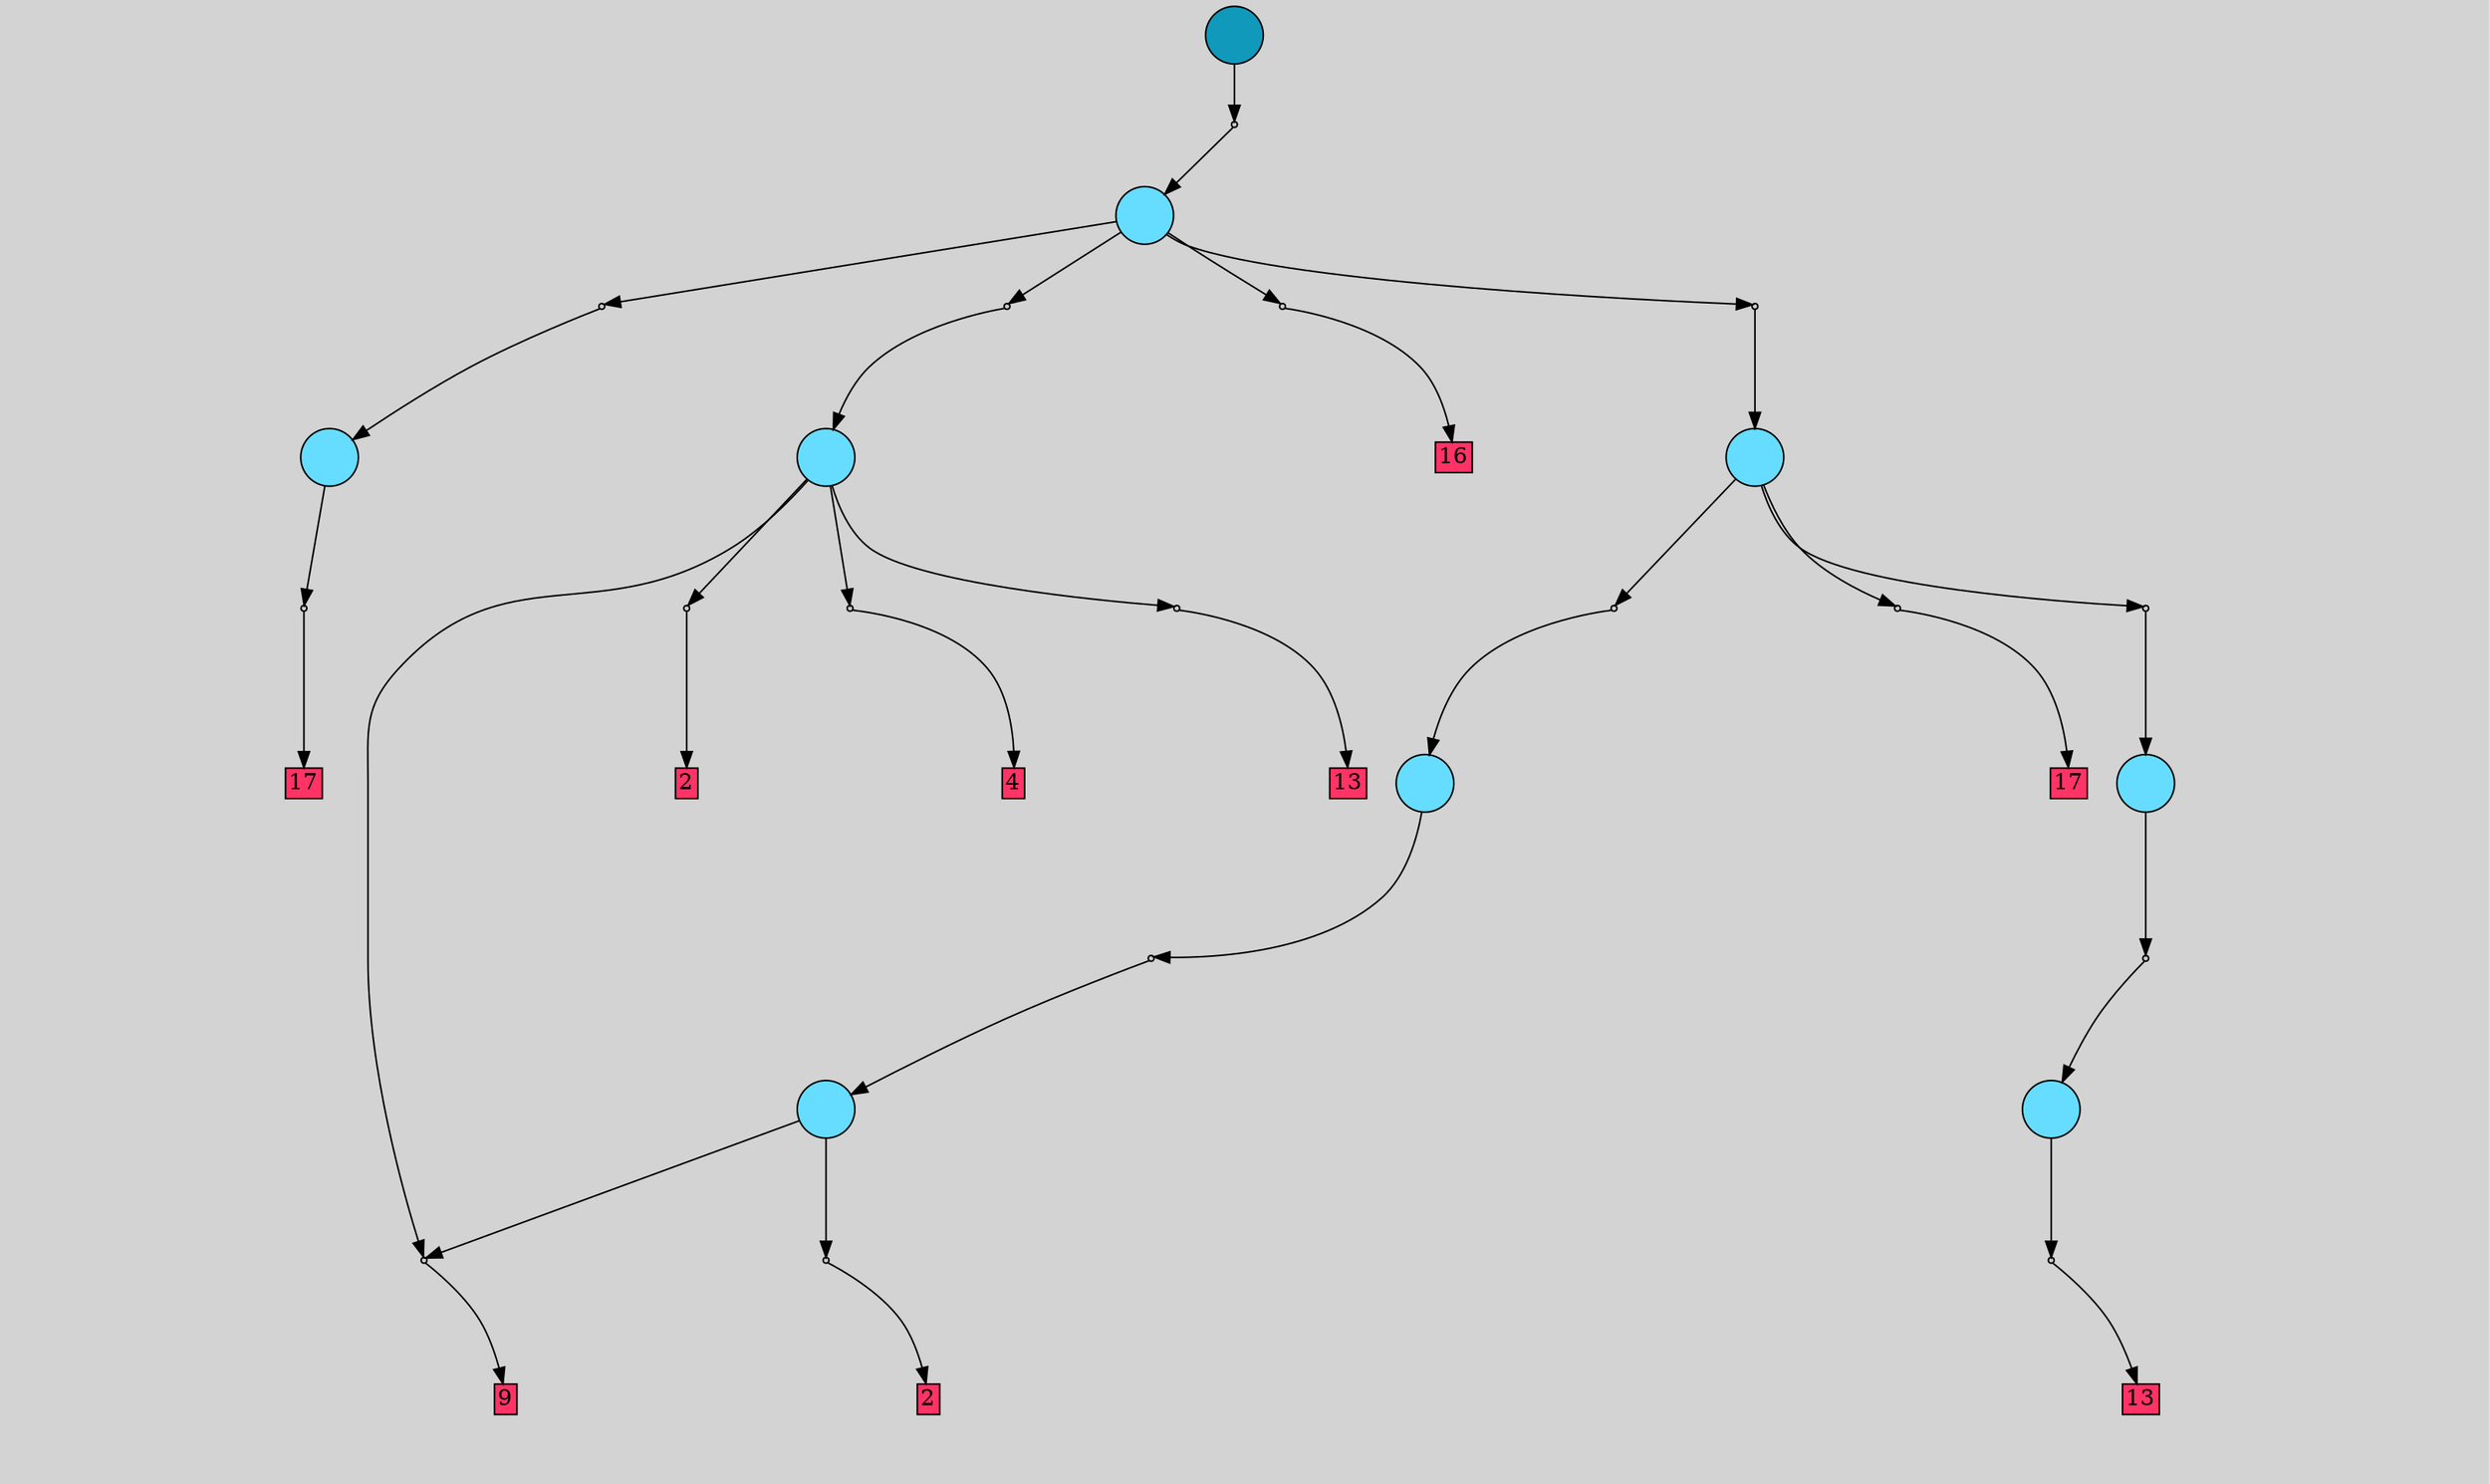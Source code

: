 digraph{
	graph[pad = "0.212, 0.055" bgcolor = lightgray]
	node[shape=circle style = filled label = ""]
		T0 [fillcolor="#66ddff"]
		T1 [fillcolor="#66ddff"]
		T2 [fillcolor="#66ddff"]
		T3 [fillcolor="#66ddff"]
		T4 [fillcolor="#66ddff"]
		T5 [fillcolor="#66ddff"]
		T6 [fillcolor="#66ddff"]
		T7 [fillcolor="#66ddff"]
		T8 [fillcolor="#1199bb"]
		P0 [fillcolor="#cccccc" shape=point] //
		I0 [shape=box style=invis label="7|0&1|452#1|429&#92;n"]
		P0 -> I0[style=invis]
		A0 [fillcolor="#ff3366" shape=box margin=0.03 width=0 height=0 label="17"]
		T0 -> P0 -> A0
		P1 [fillcolor="#cccccc" shape=point] //
		I1 [shape=box style=invis label="4|7&1|463#1|824&#92;n2|0&0|871#1|804&#92;n"]
		P1 -> I1[style=invis]
		A1 [fillcolor="#ff3366" shape=box margin=0.03 width=0 height=0 label="2"]
		T1 -> P1 -> A1
		P2 [fillcolor="#cccccc" shape=point] //
		I2 [shape=box style=invis label="1|0&1|517#0|1104&#92;n"]
		P2 -> I2[style=invis]
		A2 [fillcolor="#ff3366" shape=box margin=0.03 width=0 height=0 label="9"]
		T1 -> P2 -> A2
		P3 [fillcolor="#cccccc" shape=point] //
		I3 [shape=box style=invis label="4|7&1|463#1|824&#92;n2|0&0|871#1|804&#92;n"]
		P3 -> I3[style=invis]
		A3 [fillcolor="#ff3366" shape=box margin=0.03 width=0 height=0 label="2"]
		T2 -> P3 -> A3
		T2 -> P2
		P4 [fillcolor="#cccccc" shape=point] //
		I4 [shape=box style=invis label="4|1&1|232#1|207&#92;n6|7&1|656#0|1018&#92;n6|7&0|151#1|1114&#92;n3|0&0|793#0|159&#92;n"]
		P4 -> I4[style=invis]
		A4 [fillcolor="#ff3366" shape=box margin=0.03 width=0 height=0 label="4"]
		T2 -> P4 -> A4
		P5 [fillcolor="#cccccc" shape=point] //
		I5 [shape=box style=invis label="5|1&1|242#0|615&#92;n4|7&1|1166#0|577&#92;n0|0&0|807#1|62&#92;n1|0&0|1193#0|64&#92;n2|2&0|1192#1|284&#92;n4|3&1|521#1|1114&#92;n2|6&0|843#0|210&#92;n2|0&0|1078#1|501&#92;n"]
		P5 -> I5[style=invis]
		A5 [fillcolor="#ff3366" shape=box margin=0.03 width=0 height=0 label="13"]
		T2 -> P5 -> A5
		P6 [fillcolor="#cccccc" shape=point] //
		I6 [shape=box style=invis label="0|5&1|38#0|690&#92;n6|2&1|352#1|429&#92;n1|6&0|135#0|173&#92;n2|0&1|592#0|1138&#92;n3|5&1|1339#0|328&#92;n0|2&0|941#1|5&#92;n4|0&0|1154#0|1158&#92;n"]
		P6 -> I6[style=invis]
		T3 -> P6 -> T1
		P7 [fillcolor="#cccccc" shape=point] //
		I7 [shape=box style=invis label="6|3&1|1303#1|1002&#92;n6|0&0|923#1|1158&#92;n2|2&0|1192#1|284&#92;n4|3&1|521#1|1114&#92;n2|6&0|843#0|210&#92;n2|0&0|1078#1|501&#92;n"]
		P7 -> I7[style=invis]
		A6 [fillcolor="#ff3366" shape=box margin=0.03 width=0 height=0 label="13"]
		T4 -> P7 -> A6
		P8 [fillcolor="#cccccc" shape=point] //
		I8 [shape=box style=invis label="6|7&1|1293#0|1260&#92;n4|1&1|232#1|207&#92;n3|0&0|761#0|159&#92;n"]
		P8 -> I8[style=invis]
		T5 -> P8 -> T4
		P9 [fillcolor="#cccccc" shape=point] //
		I9 [shape=box style=invis label="0|5&1|38#0|690&#92;n6|4&0|957#0|300&#92;n6|2&1|352#1|429&#92;n1|5&0|1228#1|1175&#92;n1|6&0|135#0|173&#92;n2|0&1|592#0|1138&#92;n3|5&1|1339#0|328&#92;n0|2&0|941#1|5&#92;n4|0&0|1154#0|1158&#92;n"]
		P9 -> I9[style=invis]
		T6 -> P9 -> T3
		P10 [fillcolor="#cccccc" shape=point] //
		I10 [shape=box style=invis label="7|3&1|846#0|927&#92;n6|4&1|1036#1|159&#92;n4|3&0|915#0|1092&#92;n7|0&0|963#0|695&#92;n"]
		P10 -> I10[style=invis]
		A7 [fillcolor="#ff3366" shape=box margin=0.03 width=0 height=0 label="17"]
		T6 -> P10 -> A7
		P11 [fillcolor="#cccccc" shape=point] //
		I11 [shape=box style=invis label="6|3&1|1303#1|1002&#92;n6|0&0|923#1|1158&#92;n2|2&0|1192#1|284&#92;n4|3&1|521#1|1114&#92;n2|6&0|843#0|210&#92;n2|0&0|1078#1|501&#92;n"]
		P11 -> I11[style=invis]
		T6 -> P11 -> T5
		P12 [fillcolor="#cccccc" shape=point] //
		I12 [shape=box style=invis label="7|0&1|723#1|463&#92;n"]
		P12 -> I12[style=invis]
		T7 -> P12 -> T0
		P13 [fillcolor="#cccccc" shape=point] //
		I13 [shape=box style=invis label="2|0&1|768#1|1209&#92;n1|6&0|256#1|1292&#92;n7|0&1|355#0|558&#92;n4|0&0|72#0|1158&#92;n"]
		P13 -> I13[style=invis]
		T7 -> P13 -> T2
		P14 [fillcolor="#cccccc" shape=point] //
		I14 [shape=box style=invis label="6|4&1|817#0|375&#92;n6|7&0|900#1|420&#92;n0|0&0|831#1|316&#92;n7|7&1|699#1|183&#92;n5|6&0|1208#0|62&#92;n2|1&0|599#0|166&#92;n2|0&0|1073#0|513&#92;n"]
		P14 -> I14[style=invis]
		A8 [fillcolor="#ff3366" shape=box margin=0.03 width=0 height=0 label="16"]
		T7 -> P14 -> A8
		P15 [fillcolor="#cccccc" shape=point] //
		I15 [shape=box style=invis label="5|4&1|404#0|324&#92;n2|2&1|684#1|533&#92;n3|3&0|1330#0|1164&#92;n7|0&0|123#0|531&#92;n"]
		P15 -> I15[style=invis]
		T7 -> P15 -> T6
		P16 [fillcolor="#cccccc" shape=point] //
		I16 [shape=box style=invis label="7|3&1|251#0|927&#92;n7|0&0|123#0|1056&#92;n"]
		P16 -> I16[style=invis]
		T8 -> P16 -> T7
		{ rank= same T8 }
}
